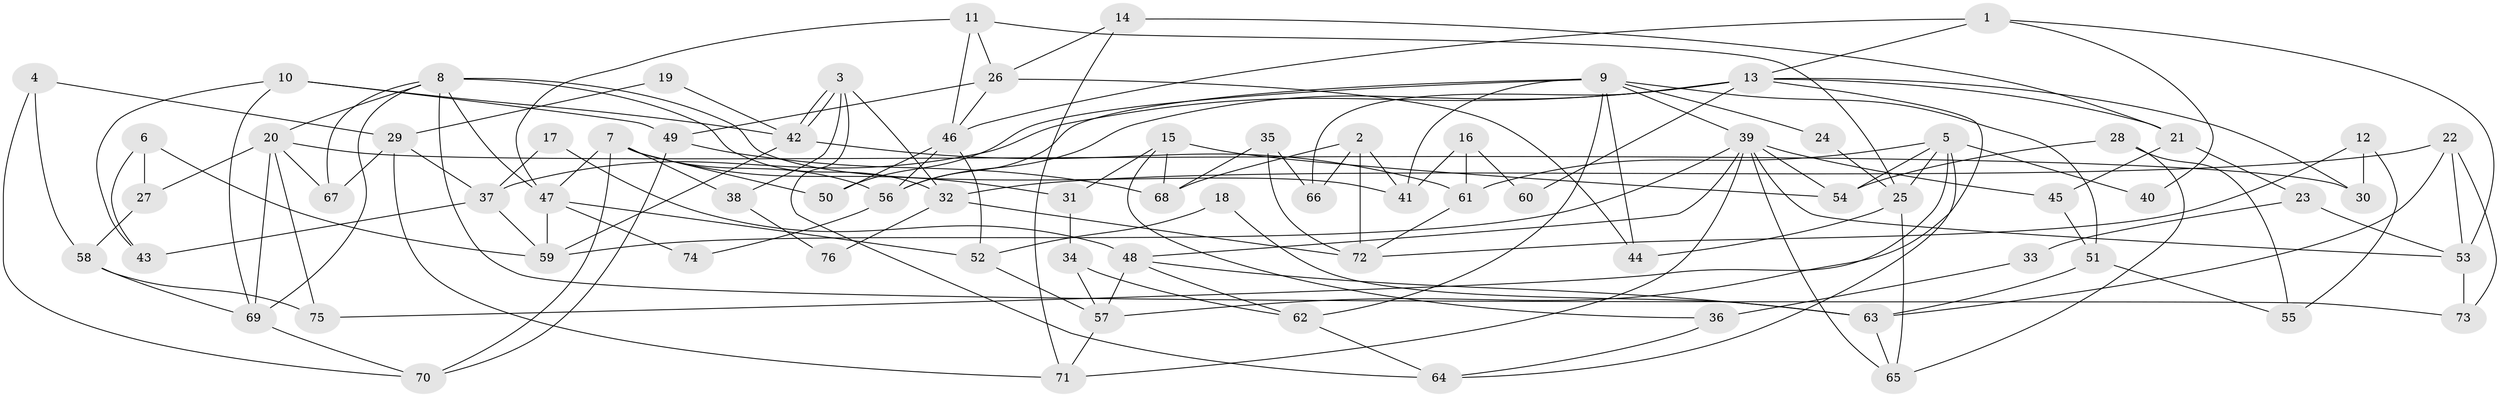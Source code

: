 // Generated by graph-tools (version 1.1) at 2025/01/03/09/25 03:01:59]
// undirected, 76 vertices, 152 edges
graph export_dot {
graph [start="1"]
  node [color=gray90,style=filled];
  1;
  2;
  3;
  4;
  5;
  6;
  7;
  8;
  9;
  10;
  11;
  12;
  13;
  14;
  15;
  16;
  17;
  18;
  19;
  20;
  21;
  22;
  23;
  24;
  25;
  26;
  27;
  28;
  29;
  30;
  31;
  32;
  33;
  34;
  35;
  36;
  37;
  38;
  39;
  40;
  41;
  42;
  43;
  44;
  45;
  46;
  47;
  48;
  49;
  50;
  51;
  52;
  53;
  54;
  55;
  56;
  57;
  58;
  59;
  60;
  61;
  62;
  63;
  64;
  65;
  66;
  67;
  68;
  69;
  70;
  71;
  72;
  73;
  74;
  75;
  76;
  1 -- 53;
  1 -- 46;
  1 -- 13;
  1 -- 40;
  2 -- 68;
  2 -- 66;
  2 -- 41;
  2 -- 72;
  3 -- 42;
  3 -- 42;
  3 -- 32;
  3 -- 38;
  3 -- 64;
  4 -- 70;
  4 -- 29;
  4 -- 58;
  5 -- 64;
  5 -- 54;
  5 -- 25;
  5 -- 40;
  5 -- 61;
  5 -- 75;
  6 -- 43;
  6 -- 59;
  6 -- 27;
  7 -- 56;
  7 -- 47;
  7 -- 31;
  7 -- 38;
  7 -- 50;
  7 -- 70;
  8 -- 20;
  8 -- 67;
  8 -- 32;
  8 -- 41;
  8 -- 47;
  8 -- 69;
  8 -- 73;
  9 -- 41;
  9 -- 51;
  9 -- 24;
  9 -- 39;
  9 -- 44;
  9 -- 50;
  9 -- 56;
  9 -- 62;
  10 -- 69;
  10 -- 42;
  10 -- 43;
  10 -- 49;
  11 -- 26;
  11 -- 46;
  11 -- 25;
  11 -- 47;
  12 -- 72;
  12 -- 30;
  12 -- 55;
  13 -- 56;
  13 -- 21;
  13 -- 30;
  13 -- 37;
  13 -- 57;
  13 -- 60;
  13 -- 66;
  14 -- 26;
  14 -- 71;
  14 -- 21;
  15 -- 54;
  15 -- 31;
  15 -- 36;
  15 -- 68;
  16 -- 61;
  16 -- 41;
  16 -- 60;
  17 -- 37;
  17 -- 48;
  18 -- 52;
  18 -- 63;
  19 -- 29;
  19 -- 42;
  20 -- 69;
  20 -- 27;
  20 -- 30;
  20 -- 67;
  20 -- 75;
  21 -- 23;
  21 -- 45;
  22 -- 73;
  22 -- 63;
  22 -- 32;
  22 -- 53;
  23 -- 53;
  23 -- 33;
  24 -- 25;
  25 -- 44;
  25 -- 65;
  26 -- 49;
  26 -- 44;
  26 -- 46;
  27 -- 58;
  28 -- 65;
  28 -- 55;
  28 -- 54;
  29 -- 37;
  29 -- 71;
  29 -- 67;
  31 -- 34;
  32 -- 72;
  32 -- 76;
  33 -- 36;
  34 -- 57;
  34 -- 62;
  35 -- 68;
  35 -- 72;
  35 -- 66;
  36 -- 64;
  37 -- 59;
  37 -- 43;
  38 -- 76;
  39 -- 59;
  39 -- 45;
  39 -- 48;
  39 -- 53;
  39 -- 54;
  39 -- 65;
  39 -- 71;
  42 -- 61;
  42 -- 59;
  45 -- 51;
  46 -- 50;
  46 -- 52;
  46 -- 56;
  47 -- 52;
  47 -- 59;
  47 -- 74;
  48 -- 57;
  48 -- 62;
  48 -- 63;
  49 -- 70;
  49 -- 68;
  51 -- 63;
  51 -- 55;
  52 -- 57;
  53 -- 73;
  56 -- 74;
  57 -- 71;
  58 -- 75;
  58 -- 69;
  61 -- 72;
  62 -- 64;
  63 -- 65;
  69 -- 70;
}
